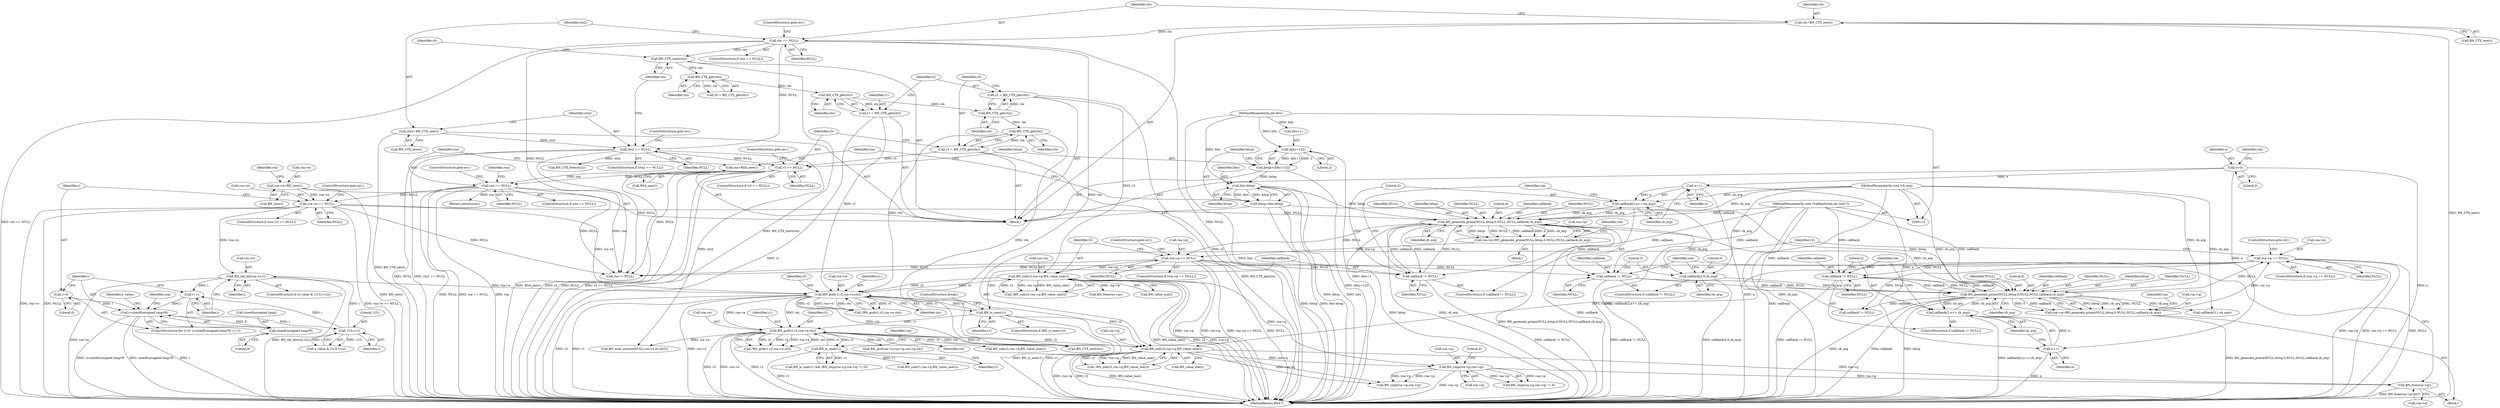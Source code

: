 digraph "0_openssl_db82b8f9bd432a59aea8e1014694e15fc457c2bb@API" {
"1000384" [label="(Call,BN_free(rsa->q))"];
"1000366" [label="(Call,BN_cmp(rsa->p,rsa->q))"];
"1000279" [label="(Call,BN_sub(r2,rsa->p,BN_value_one()))"];
"1000187" [label="(Call,r2 = BN_CTX_get(ctx))"];
"1000189" [label="(Call,BN_CTX_get(ctx))"];
"1000185" [label="(Call,BN_CTX_get(ctx))"];
"1000181" [label="(Call,BN_CTX_get(ctx))"];
"1000177" [label="(Call,BN_CTX_start(ctx))"];
"1000165" [label="(Call,ctx == NULL)"];
"1000161" [label="(Call,ctx=BN_CTX_new())"];
"1000288" [label="(Call,BN_gcd(r1,r2,rsa->e,ctx))"];
"1000297" [label="(Call,BN_is_one(r1))"];
"1000183" [label="(Call,r1 = BN_CTX_get(ctx))"];
"1000226" [label="(Call,rsa->e == NULL)"];
"1000220" [label="(Call,rsa->e=BN_new())"];
"1000216" [label="(Call,rsa == NULL)"];
"1000212" [label="(Call,rsa=RSA_new())"];
"1000196" [label="(Call,r3 == NULL)"];
"1000191" [label="(Call,r3 = BN_CTX_get(ctx))"];
"1000193" [label="(Call,BN_CTX_get(ctx))"];
"1000173" [label="(Call,ctx2 == NULL)"];
"1000169" [label="(Call,ctx2=BN_CTX_new())"];
"1000251" [label="(Call,BN_set_bit(rsa->e,i))"];
"1000248" [label="(Call,1UL<<i)"];
"1000236" [label="(Call,i<sizeof(unsigned long)*8)"];
"1000233" [label="(Call,i=0)"];
"1000242" [label="(Call,i++)"];
"1000238" [label="(Call,sizeof(unsigned long)*8)"];
"1000271" [label="(Call,rsa->p == NULL)"];
"1000258" [label="(Call,rsa->p=BN_generate_prime(NULL,bitsp,0,NULL,NULL,callback,cb_arg))"];
"1000262" [label="(Call,BN_generate_prime(NULL,bitsp,0,NULL,NULL,callback,cb_arg))"];
"1000301" [label="(Call,callback != NULL)"];
"1000117" [label="(MethodParameterIn,void (*callback)(int,int,void *))"];
"1000209" [label="(Call,bits-bitsp)"];
"1000115" [label="(MethodParameterIn,int bits)"];
"1000200" [label="(Call,bitsp=(bits+1)/2)"];
"1000202" [label="(Call,(bits+1)/2)"];
"1000304" [label="(Call,callback(2,n++,cb_arg))"];
"1000306" [label="(Call,n++)"];
"1000149" [label="(Call,n=0)"];
"1000118" [label="(MethodParameterIn,void *cb_arg)"];
"1000344" [label="(Call,BN_sub(r2,rsa->q,BN_value_one()))"];
"1000353" [label="(Call,BN_gcd(r1,r2,rsa->e,ctx))"];
"1000363" [label="(Call,BN_is_one(r1))"];
"1000336" [label="(Call,rsa->q == NULL)"];
"1000323" [label="(Call,rsa->q=BN_generate_prime(NULL,bitsq,0,NULL,NULL,callback,cb_arg))"];
"1000327" [label="(Call,BN_generate_prime(NULL,bitsq,0,NULL,NULL,callback,cb_arg))"];
"1000314" [label="(Call,callback != NULL)"];
"1000376" [label="(Call,callback != NULL)"];
"1000207" [label="(Call,bitsq=bits-bitsp)"];
"1000379" [label="(Call,callback(2,n++,cb_arg))"];
"1000381" [label="(Call,n++)"];
"1000317" [label="(Call,callback(3,0,cb_arg))"];
"1000303" [label="(Identifier,NULL)"];
"1000353" [label="(Call,BN_gcd(r1,r2,rsa->e,ctx))"];
"1000219" [label="(ControlStructure,goto err;)"];
"1000195" [label="(ControlStructure,if (r3 == NULL))"];
"1000202" [label="(Call,(bits+1)/2)"];
"1000305" [label="(Literal,2)"];
"1000115" [label="(MethodParameterIn,int bits)"];
"1000267" [label="(Identifier,NULL)"];
"1000191" [label="(Call,r3 = BN_CTX_get(ctx))"];
"1000200" [label="(Call,bitsp=(bits+1)/2)"];
"1000164" [label="(ControlStructure,if (ctx == NULL))"];
"1000278" [label="(Call,!BN_sub(r2,rsa->p,BN_value_one()))"];
"1000389" [label="(Call,callback != NULL)"];
"1000336" [label="(Call,rsa->q == NULL)"];
"1000222" [label="(Identifier,rsa)"];
"1000166" [label="(Identifier,ctx)"];
"1000354" [label="(Identifier,r1)"];
"1000324" [label="(Call,rsa->q)"];
"1000281" [label="(Call,rsa->p)"];
"1000187" [label="(Call,r2 = BN_CTX_get(ctx))"];
"1000315" [label="(Identifier,callback)"];
"1000578" [label="(Call,BN_CTX_end(ctx))"];
"1000231" [label="(ControlStructure,goto err;)"];
"1000480" [label="(Call,BN_mod_inverse(NULL,rsa->e,r0,ctx2))"];
"1000214" [label="(Call,RSA_new())"];
"1000398" [label="(Call,BN_cmp(rsa->p,rsa->q))"];
"1000270" [label="(ControlStructure,if (rsa->p == NULL))"];
"1000220" [label="(Call,rsa->e=BN_new())"];
"1000265" [label="(Literal,0)"];
"1000203" [label="(Call,bits+1)"];
"1000155" [label="(Identifier,ctx)"];
"1000328" [label="(Identifier,NULL)"];
"1000599" [label="(MethodReturn,RSA *)"];
"1000176" [label="(ControlStructure,goto err;)"];
"1000314" [label="(Call,callback != NULL)"];
"1000308" [label="(Identifier,cb_arg)"];
"1000190" [label="(Identifier,ctx)"];
"1000349" [label="(Call,BN_value_one())"];
"1000335" [label="(ControlStructure,if (rsa->q == NULL))"];
"1000386" [label="(Identifier,rsa)"];
"1000322" [label="(Block,)"];
"1000279" [label="(Call,BN_sub(r2,rsa->p,BN_value_one()))"];
"1000243" [label="(Identifier,i)"];
"1000236" [label="(Call,i<sizeof(unsigned long)*8)"];
"1000241" [label="(Literal,8)"];
"1000318" [label="(Literal,3)"];
"1000252" [label="(Call,rsa->e)"];
"1000268" [label="(Identifier,callback)"];
"1000341" [label="(ControlStructure,goto err;)"];
"1000377" [label="(Identifier,callback)"];
"1000189" [label="(Call,BN_CTX_get(ctx))"];
"1000307" [label="(Identifier,n)"];
"1000300" [label="(ControlStructure,if (callback != NULL))"];
"1000346" [label="(Call,rsa->q)"];
"1000365" [label="(Call,BN_cmp(rsa->p,rsa->q) != 0)"];
"1000198" [label="(Identifier,NULL)"];
"1000186" [label="(Identifier,ctx)"];
"1000197" [label="(Identifier,r3)"];
"1000337" [label="(Call,rsa->q)"];
"1000325" [label="(Identifier,rsa)"];
"1000383" [label="(Identifier,cb_arg)"];
"1000272" [label="(Call,rsa->p)"];
"1000228" [label="(Identifier,rsa)"];
"1000119" [label="(Block,)"];
"1000384" [label="(Call,BN_free(rsa->q))"];
"1000182" [label="(Identifier,ctx)"];
"1000224" [label="(Call,BN_new())"];
"1000258" [label="(Call,rsa->p=BN_generate_prime(NULL,bitsp,0,NULL,NULL,callback,cb_arg))"];
"1000180" [label="(Identifier,r0)"];
"1000334" [label="(Identifier,cb_arg)"];
"1000212" [label="(Call,rsa=RSA_new())"];
"1000316" [label="(Identifier,NULL)"];
"1000165" [label="(Call,ctx == NULL)"];
"1000260" [label="(Identifier,rsa)"];
"1000311" [label="(Identifier,rsa)"];
"1000192" [label="(Identifier,r3)"];
"1000297" [label="(Call,BN_is_one(r1))"];
"1000296" [label="(ControlStructure,if (BN_is_one(r1)))"];
"1000218" [label="(Identifier,NULL)"];
"1000330" [label="(Literal,0)"];
"1000226" [label="(Call,rsa->e == NULL)"];
"1000194" [label="(Identifier,ctx)"];
"1000215" [label="(ControlStructure,if (rsa == NULL))"];
"1000289" [label="(Identifier,r1)"];
"1000179" [label="(Call,r0 = BN_CTX_get(ctx))"];
"1000245" [label="(ControlStructure,if (e_value & (1UL<<i)))"];
"1000162" [label="(Identifier,ctx)"];
"1000225" [label="(ControlStructure,if (rsa->e == NULL))"];
"1000345" [label="(Identifier,r2)"];
"1000344" [label="(Call,BN_sub(r2,rsa->q,BN_value_one()))"];
"1000257" [label="(Block,)"];
"1000175" [label="(Identifier,NULL)"];
"1000242" [label="(Call,i++)"];
"1000381" [label="(Call,n++)"];
"1000262" [label="(Call,BN_generate_prime(NULL,bitsp,0,NULL,NULL,callback,cb_arg))"];
"1000151" [label="(Literal,0)"];
"1000177" [label="(Call,BN_CTX_start(ctx))"];
"1000248" [label="(Call,1UL<<i)"];
"1000343" [label="(Call,!BN_sub(r2,rsa->q,BN_value_one()))"];
"1000217" [label="(Identifier,rsa)"];
"1000288" [label="(Call,BN_gcd(r1,r2,rsa->e,ctx))"];
"1000302" [label="(Identifier,callback)"];
"1000320" [label="(Identifier,cb_arg)"];
"1000597" [label="(Return,return(rsa);)"];
"1000366" [label="(Call,BN_cmp(rsa->p,rsa->q))"];
"1000370" [label="(Call,rsa->q)"];
"1000238" [label="(Call,sizeof(unsigned long)*8)"];
"1000171" [label="(Call,BN_CTX_new())"];
"1000251" [label="(Call,BN_set_bit(rsa->e,i))"];
"1000304" [label="(Call,callback(2,n++,cb_arg))"];
"1000438" [label="(Call,BN_mul(rsa->n,rsa->p,rsa->q,ctx))"];
"1000230" [label="(Identifier,NULL)"];
"1000150" [label="(Identifier,n)"];
"1000169" [label="(Call,ctx2=BN_CTX_new())"];
"1000276" [label="(ControlStructure,goto err;)"];
"1000227" [label="(Call,rsa->e)"];
"1000313" [label="(ControlStructure,if (callback != NULL))"];
"1000306" [label="(Call,n++)"];
"1000209" [label="(Call,bits-bitsp)"];
"1000392" [label="(Call,callback(3,1,cb_arg))"];
"1000201" [label="(Identifier,bitsp)"];
"1000196" [label="(Call,r3 == NULL)"];
"1000368" [label="(Identifier,rsa)"];
"1000290" [label="(Identifier,r2)"];
"1000249" [label="(Literal,1UL)"];
"1000174" [label="(Identifier,ctx2)"];
"1000327" [label="(Call,BN_generate_prime(NULL,bitsq,0,NULL,NULL,callback,cb_arg))"];
"1000323" [label="(Call,rsa->q=BN_generate_prime(NULL,bitsq,0,NULL,NULL,callback,cb_arg))"];
"1000206" [label="(Literal,2)"];
"1000250" [label="(Identifier,i)"];
"1000375" [label="(ControlStructure,if (callback != NULL))"];
"1000359" [label="(Identifier,ctx)"];
"1000188" [label="(Identifier,r2)"];
"1000247" [label="(Identifier,e_value)"];
"1000255" [label="(Identifier,i)"];
"1000184" [label="(Identifier,r1)"];
"1000452" [label="(Call,BN_sub(r1,rsa->p,BN_value_one()))"];
"1000378" [label="(Identifier,NULL)"];
"1000173" [label="(Call,ctx2 == NULL)"];
"1000167" [label="(Identifier,NULL)"];
"1000271" [label="(Call,rsa->p == NULL)"];
"1000246" [label="(Call,e_value & (1UL<<i))"];
"1000364" [label="(Identifier,r1)"];
"1000269" [label="(Identifier,cb_arg)"];
"1000385" [label="(Call,rsa->q)"];
"1000294" [label="(Identifier,ctx)"];
"1000232" [label="(ControlStructure,for (i=0; i<sizeof(unsigned long)*8; i++))"];
"1000233" [label="(Call,i=0)"];
"1000210" [label="(Identifier,bits)"];
"1000235" [label="(Literal,0)"];
"1000333" [label="(Identifier,callback)"];
"1000199" [label="(ControlStructure,goto err;)"];
"1000373" [label="(Literal,0)"];
"1000309" [label="(Call,BN_free(rsa->p))"];
"1000118" [label="(MethodParameterIn,void *cb_arg)"];
"1000319" [label="(Literal,0)"];
"1000589" [label="(Call,rsa != NULL)"];
"1000331" [label="(Identifier,NULL)"];
"1000367" [label="(Call,rsa->p)"];
"1000211" [label="(Identifier,bitsp)"];
"1000284" [label="(Call,BN_value_one())"];
"1000352" [label="(Call,!BN_gcd(r1,r2,rsa->e,ctx))"];
"1000363" [label="(Call,BN_is_one(r1))"];
"1000161" [label="(Call,ctx=BN_CTX_new())"];
"1000263" [label="(Identifier,NULL)"];
"1000178" [label="(Identifier,ctx)"];
"1000376" [label="(Call,callback != NULL)"];
"1000216" [label="(Call,rsa == NULL)"];
"1000298" [label="(Identifier,r1)"];
"1000207" [label="(Call,bitsq=bits-bitsp)"];
"1000299" [label="(ControlStructure,break;)"];
"1000163" [label="(Call,BN_CTX_new())"];
"1000275" [label="(Identifier,NULL)"];
"1000280" [label="(Identifier,r2)"];
"1000273" [label="(Identifier,rsa)"];
"1000266" [label="(Identifier,NULL)"];
"1000317" [label="(Call,callback(3,0,cb_arg))"];
"1000291" [label="(Call,rsa->e)"];
"1000170" [label="(Identifier,ctx2)"];
"1000221" [label="(Call,rsa->e)"];
"1000379" [label="(Call,callback(2,n++,cb_arg))"];
"1000208" [label="(Identifier,bitsq)"];
"1000382" [label="(Identifier,n)"];
"1000340" [label="(Identifier,NULL)"];
"1000582" [label="(Call,BN_CTX_free(ctx2))"];
"1000338" [label="(Identifier,rsa)"];
"1000301" [label="(Call,callback != NULL)"];
"1000117" [label="(MethodParameterIn,void (*callback)(int,int,void *))"];
"1000362" [label="(Call,BN_is_one(r1) && (BN_cmp(rsa->p,rsa->q) != 0))"];
"1000183" [label="(Call,r1 = BN_CTX_get(ctx))"];
"1000355" [label="(Identifier,r2)"];
"1000234" [label="(Identifier,i)"];
"1000380" [label="(Literal,2)"];
"1000287" [label="(Call,!BN_gcd(r1,r2,rsa->e,ctx))"];
"1000237" [label="(Identifier,i)"];
"1000213" [label="(Identifier,rsa)"];
"1000181" [label="(Call,BN_CTX_get(ctx))"];
"1000329" [label="(Identifier,bitsq)"];
"1000332" [label="(Identifier,NULL)"];
"1000168" [label="(ControlStructure,goto err;)"];
"1000185" [label="(Call,BN_CTX_get(ctx))"];
"1000461" [label="(Call,BN_sub(r2,rsa->q,BN_value_one()))"];
"1000264" [label="(Identifier,bitsp)"];
"1000149" [label="(Call,n=0)"];
"1000259" [label="(Call,rsa->p)"];
"1000193" [label="(Call,BN_CTX_get(ctx))"];
"1000356" [label="(Call,rsa->e)"];
"1000172" [label="(ControlStructure,if (ctx2 == NULL))"];
"1000239" [label="(Call,sizeof(unsigned long))"];
"1000384" -> "1000322"  [label="AST: "];
"1000384" -> "1000385"  [label="CFG: "];
"1000385" -> "1000384"  [label="AST: "];
"1000325" -> "1000384"  [label="CFG: "];
"1000384" -> "1000599"  [label="DDG: BN_free(rsa->q)"];
"1000366" -> "1000384"  [label="DDG: rsa->q"];
"1000344" -> "1000384"  [label="DDG: rsa->q"];
"1000366" -> "1000365"  [label="AST: "];
"1000366" -> "1000370"  [label="CFG: "];
"1000367" -> "1000366"  [label="AST: "];
"1000370" -> "1000366"  [label="AST: "];
"1000373" -> "1000366"  [label="CFG: "];
"1000366" -> "1000599"  [label="DDG: rsa->p"];
"1000366" -> "1000365"  [label="DDG: rsa->p"];
"1000366" -> "1000365"  [label="DDG: rsa->q"];
"1000279" -> "1000366"  [label="DDG: rsa->p"];
"1000344" -> "1000366"  [label="DDG: rsa->q"];
"1000366" -> "1000398"  [label="DDG: rsa->p"];
"1000366" -> "1000398"  [label="DDG: rsa->q"];
"1000279" -> "1000278"  [label="AST: "];
"1000279" -> "1000284"  [label="CFG: "];
"1000280" -> "1000279"  [label="AST: "];
"1000281" -> "1000279"  [label="AST: "];
"1000284" -> "1000279"  [label="AST: "];
"1000278" -> "1000279"  [label="CFG: "];
"1000279" -> "1000599"  [label="DDG: BN_value_one()"];
"1000279" -> "1000599"  [label="DDG: r2"];
"1000279" -> "1000599"  [label="DDG: rsa->p"];
"1000279" -> "1000278"  [label="DDG: r2"];
"1000279" -> "1000278"  [label="DDG: rsa->p"];
"1000279" -> "1000278"  [label="DDG: BN_value_one()"];
"1000187" -> "1000279"  [label="DDG: r2"];
"1000288" -> "1000279"  [label="DDG: r2"];
"1000271" -> "1000279"  [label="DDG: rsa->p"];
"1000279" -> "1000288"  [label="DDG: r2"];
"1000279" -> "1000309"  [label="DDG: rsa->p"];
"1000279" -> "1000398"  [label="DDG: rsa->p"];
"1000187" -> "1000119"  [label="AST: "];
"1000187" -> "1000189"  [label="CFG: "];
"1000188" -> "1000187"  [label="AST: "];
"1000189" -> "1000187"  [label="AST: "];
"1000192" -> "1000187"  [label="CFG: "];
"1000187" -> "1000599"  [label="DDG: r2"];
"1000189" -> "1000187"  [label="DDG: ctx"];
"1000189" -> "1000190"  [label="CFG: "];
"1000190" -> "1000189"  [label="AST: "];
"1000185" -> "1000189"  [label="DDG: ctx"];
"1000189" -> "1000193"  [label="DDG: ctx"];
"1000185" -> "1000183"  [label="AST: "];
"1000185" -> "1000186"  [label="CFG: "];
"1000186" -> "1000185"  [label="AST: "];
"1000183" -> "1000185"  [label="CFG: "];
"1000185" -> "1000183"  [label="DDG: ctx"];
"1000181" -> "1000185"  [label="DDG: ctx"];
"1000181" -> "1000179"  [label="AST: "];
"1000181" -> "1000182"  [label="CFG: "];
"1000182" -> "1000181"  [label="AST: "];
"1000179" -> "1000181"  [label="CFG: "];
"1000181" -> "1000179"  [label="DDG: ctx"];
"1000177" -> "1000181"  [label="DDG: ctx"];
"1000177" -> "1000119"  [label="AST: "];
"1000177" -> "1000178"  [label="CFG: "];
"1000178" -> "1000177"  [label="AST: "];
"1000180" -> "1000177"  [label="CFG: "];
"1000177" -> "1000599"  [label="DDG: BN_CTX_start(ctx)"];
"1000165" -> "1000177"  [label="DDG: ctx"];
"1000165" -> "1000164"  [label="AST: "];
"1000165" -> "1000167"  [label="CFG: "];
"1000166" -> "1000165"  [label="AST: "];
"1000167" -> "1000165"  [label="AST: "];
"1000168" -> "1000165"  [label="CFG: "];
"1000170" -> "1000165"  [label="CFG: "];
"1000165" -> "1000599"  [label="DDG: NULL"];
"1000165" -> "1000599"  [label="DDG: ctx == NULL"];
"1000161" -> "1000165"  [label="DDG: ctx"];
"1000165" -> "1000173"  [label="DDG: NULL"];
"1000165" -> "1000578"  [label="DDG: ctx"];
"1000165" -> "1000589"  [label="DDG: NULL"];
"1000161" -> "1000119"  [label="AST: "];
"1000161" -> "1000163"  [label="CFG: "];
"1000162" -> "1000161"  [label="AST: "];
"1000163" -> "1000161"  [label="AST: "];
"1000166" -> "1000161"  [label="CFG: "];
"1000161" -> "1000599"  [label="DDG: BN_CTX_new()"];
"1000288" -> "1000287"  [label="AST: "];
"1000288" -> "1000294"  [label="CFG: "];
"1000289" -> "1000288"  [label="AST: "];
"1000290" -> "1000288"  [label="AST: "];
"1000291" -> "1000288"  [label="AST: "];
"1000294" -> "1000288"  [label="AST: "];
"1000287" -> "1000288"  [label="CFG: "];
"1000288" -> "1000599"  [label="DDG: rsa->e"];
"1000288" -> "1000599"  [label="DDG: r2"];
"1000288" -> "1000599"  [label="DDG: r1"];
"1000288" -> "1000287"  [label="DDG: r1"];
"1000288" -> "1000287"  [label="DDG: r2"];
"1000288" -> "1000287"  [label="DDG: rsa->e"];
"1000288" -> "1000287"  [label="DDG: ctx"];
"1000297" -> "1000288"  [label="DDG: r1"];
"1000183" -> "1000288"  [label="DDG: r1"];
"1000226" -> "1000288"  [label="DDG: rsa->e"];
"1000251" -> "1000288"  [label="DDG: rsa->e"];
"1000193" -> "1000288"  [label="DDG: ctx"];
"1000288" -> "1000297"  [label="DDG: r1"];
"1000288" -> "1000344"  [label="DDG: r2"];
"1000288" -> "1000353"  [label="DDG: rsa->e"];
"1000288" -> "1000353"  [label="DDG: ctx"];
"1000288" -> "1000578"  [label="DDG: ctx"];
"1000297" -> "1000296"  [label="AST: "];
"1000297" -> "1000298"  [label="CFG: "];
"1000298" -> "1000297"  [label="AST: "];
"1000299" -> "1000297"  [label="CFG: "];
"1000302" -> "1000297"  [label="CFG: "];
"1000297" -> "1000599"  [label="DDG: r1"];
"1000297" -> "1000599"  [label="DDG: BN_is_one(r1)"];
"1000297" -> "1000353"  [label="DDG: r1"];
"1000183" -> "1000119"  [label="AST: "];
"1000184" -> "1000183"  [label="AST: "];
"1000188" -> "1000183"  [label="CFG: "];
"1000183" -> "1000599"  [label="DDG: r1"];
"1000226" -> "1000225"  [label="AST: "];
"1000226" -> "1000230"  [label="CFG: "];
"1000227" -> "1000226"  [label="AST: "];
"1000230" -> "1000226"  [label="AST: "];
"1000231" -> "1000226"  [label="CFG: "];
"1000234" -> "1000226"  [label="CFG: "];
"1000226" -> "1000599"  [label="DDG: rsa->e == NULL"];
"1000226" -> "1000599"  [label="DDG: rsa->e"];
"1000226" -> "1000599"  [label="DDG: NULL"];
"1000220" -> "1000226"  [label="DDG: rsa->e"];
"1000216" -> "1000226"  [label="DDG: NULL"];
"1000226" -> "1000251"  [label="DDG: rsa->e"];
"1000226" -> "1000262"  [label="DDG: NULL"];
"1000226" -> "1000589"  [label="DDG: NULL"];
"1000220" -> "1000119"  [label="AST: "];
"1000220" -> "1000224"  [label="CFG: "];
"1000221" -> "1000220"  [label="AST: "];
"1000224" -> "1000220"  [label="AST: "];
"1000228" -> "1000220"  [label="CFG: "];
"1000220" -> "1000599"  [label="DDG: BN_new()"];
"1000216" -> "1000215"  [label="AST: "];
"1000216" -> "1000218"  [label="CFG: "];
"1000217" -> "1000216"  [label="AST: "];
"1000218" -> "1000216"  [label="AST: "];
"1000219" -> "1000216"  [label="CFG: "];
"1000222" -> "1000216"  [label="CFG: "];
"1000216" -> "1000599"  [label="DDG: rsa == NULL"];
"1000216" -> "1000599"  [label="DDG: rsa"];
"1000216" -> "1000599"  [label="DDG: NULL"];
"1000212" -> "1000216"  [label="DDG: rsa"];
"1000196" -> "1000216"  [label="DDG: NULL"];
"1000216" -> "1000589"  [label="DDG: rsa"];
"1000216" -> "1000589"  [label="DDG: NULL"];
"1000216" -> "1000597"  [label="DDG: rsa"];
"1000212" -> "1000119"  [label="AST: "];
"1000212" -> "1000214"  [label="CFG: "];
"1000213" -> "1000212"  [label="AST: "];
"1000214" -> "1000212"  [label="AST: "];
"1000217" -> "1000212"  [label="CFG: "];
"1000212" -> "1000599"  [label="DDG: RSA_new()"];
"1000196" -> "1000195"  [label="AST: "];
"1000196" -> "1000198"  [label="CFG: "];
"1000197" -> "1000196"  [label="AST: "];
"1000198" -> "1000196"  [label="AST: "];
"1000199" -> "1000196"  [label="CFG: "];
"1000201" -> "1000196"  [label="CFG: "];
"1000196" -> "1000599"  [label="DDG: r3"];
"1000196" -> "1000599"  [label="DDG: r3 == NULL"];
"1000196" -> "1000599"  [label="DDG: NULL"];
"1000191" -> "1000196"  [label="DDG: r3"];
"1000173" -> "1000196"  [label="DDG: NULL"];
"1000196" -> "1000589"  [label="DDG: NULL"];
"1000191" -> "1000119"  [label="AST: "];
"1000191" -> "1000193"  [label="CFG: "];
"1000192" -> "1000191"  [label="AST: "];
"1000193" -> "1000191"  [label="AST: "];
"1000197" -> "1000191"  [label="CFG: "];
"1000191" -> "1000599"  [label="DDG: BN_CTX_get(ctx)"];
"1000193" -> "1000191"  [label="DDG: ctx"];
"1000193" -> "1000194"  [label="CFG: "];
"1000194" -> "1000193"  [label="AST: "];
"1000193" -> "1000578"  [label="DDG: ctx"];
"1000173" -> "1000172"  [label="AST: "];
"1000173" -> "1000175"  [label="CFG: "];
"1000174" -> "1000173"  [label="AST: "];
"1000175" -> "1000173"  [label="AST: "];
"1000176" -> "1000173"  [label="CFG: "];
"1000178" -> "1000173"  [label="CFG: "];
"1000173" -> "1000599"  [label="DDG: ctx2 == NULL"];
"1000173" -> "1000599"  [label="DDG: NULL"];
"1000169" -> "1000173"  [label="DDG: ctx2"];
"1000173" -> "1000480"  [label="DDG: ctx2"];
"1000173" -> "1000582"  [label="DDG: ctx2"];
"1000173" -> "1000589"  [label="DDG: NULL"];
"1000169" -> "1000119"  [label="AST: "];
"1000169" -> "1000171"  [label="CFG: "];
"1000170" -> "1000169"  [label="AST: "];
"1000171" -> "1000169"  [label="AST: "];
"1000174" -> "1000169"  [label="CFG: "];
"1000169" -> "1000599"  [label="DDG: BN_CTX_new()"];
"1000251" -> "1000245"  [label="AST: "];
"1000251" -> "1000255"  [label="CFG: "];
"1000252" -> "1000251"  [label="AST: "];
"1000255" -> "1000251"  [label="AST: "];
"1000243" -> "1000251"  [label="CFG: "];
"1000251" -> "1000599"  [label="DDG: BN_set_bit(rsa->e,i)"];
"1000251" -> "1000599"  [label="DDG: rsa->e"];
"1000251" -> "1000242"  [label="DDG: i"];
"1000248" -> "1000251"  [label="DDG: i"];
"1000248" -> "1000246"  [label="AST: "];
"1000248" -> "1000250"  [label="CFG: "];
"1000249" -> "1000248"  [label="AST: "];
"1000250" -> "1000248"  [label="AST: "];
"1000246" -> "1000248"  [label="CFG: "];
"1000248" -> "1000242"  [label="DDG: i"];
"1000248" -> "1000246"  [label="DDG: 1UL"];
"1000248" -> "1000246"  [label="DDG: i"];
"1000236" -> "1000248"  [label="DDG: i"];
"1000236" -> "1000232"  [label="AST: "];
"1000236" -> "1000238"  [label="CFG: "];
"1000237" -> "1000236"  [label="AST: "];
"1000238" -> "1000236"  [label="AST: "];
"1000247" -> "1000236"  [label="CFG: "];
"1000260" -> "1000236"  [label="CFG: "];
"1000236" -> "1000599"  [label="DDG: i"];
"1000236" -> "1000599"  [label="DDG: i<sizeof(unsigned long)*8"];
"1000236" -> "1000599"  [label="DDG: sizeof(unsigned long)*8"];
"1000233" -> "1000236"  [label="DDG: i"];
"1000242" -> "1000236"  [label="DDG: i"];
"1000238" -> "1000236"  [label="DDG: 8"];
"1000233" -> "1000232"  [label="AST: "];
"1000233" -> "1000235"  [label="CFG: "];
"1000234" -> "1000233"  [label="AST: "];
"1000235" -> "1000233"  [label="AST: "];
"1000237" -> "1000233"  [label="CFG: "];
"1000242" -> "1000232"  [label="AST: "];
"1000242" -> "1000243"  [label="CFG: "];
"1000243" -> "1000242"  [label="AST: "];
"1000237" -> "1000242"  [label="CFG: "];
"1000238" -> "1000241"  [label="CFG: "];
"1000239" -> "1000238"  [label="AST: "];
"1000241" -> "1000238"  [label="AST: "];
"1000271" -> "1000270"  [label="AST: "];
"1000271" -> "1000275"  [label="CFG: "];
"1000272" -> "1000271"  [label="AST: "];
"1000275" -> "1000271"  [label="AST: "];
"1000276" -> "1000271"  [label="CFG: "];
"1000280" -> "1000271"  [label="CFG: "];
"1000271" -> "1000599"  [label="DDG: NULL"];
"1000271" -> "1000599"  [label="DDG: rsa->p"];
"1000271" -> "1000599"  [label="DDG: rsa->p == NULL"];
"1000258" -> "1000271"  [label="DDG: rsa->p"];
"1000262" -> "1000271"  [label="DDG: NULL"];
"1000271" -> "1000301"  [label="DDG: NULL"];
"1000271" -> "1000314"  [label="DDG: NULL"];
"1000271" -> "1000589"  [label="DDG: NULL"];
"1000258" -> "1000257"  [label="AST: "];
"1000258" -> "1000262"  [label="CFG: "];
"1000259" -> "1000258"  [label="AST: "];
"1000262" -> "1000258"  [label="AST: "];
"1000273" -> "1000258"  [label="CFG: "];
"1000258" -> "1000599"  [label="DDG: BN_generate_prime(NULL,bitsp,0,NULL,NULL,callback,cb_arg)"];
"1000262" -> "1000258"  [label="DDG: bitsp"];
"1000262" -> "1000258"  [label="DDG: NULL"];
"1000262" -> "1000258"  [label="DDG: callback"];
"1000262" -> "1000258"  [label="DDG: 0"];
"1000262" -> "1000258"  [label="DDG: cb_arg"];
"1000262" -> "1000269"  [label="CFG: "];
"1000263" -> "1000262"  [label="AST: "];
"1000264" -> "1000262"  [label="AST: "];
"1000265" -> "1000262"  [label="AST: "];
"1000266" -> "1000262"  [label="AST: "];
"1000267" -> "1000262"  [label="AST: "];
"1000268" -> "1000262"  [label="AST: "];
"1000269" -> "1000262"  [label="AST: "];
"1000262" -> "1000599"  [label="DDG: cb_arg"];
"1000262" -> "1000599"  [label="DDG: callback"];
"1000262" -> "1000599"  [label="DDG: bitsp"];
"1000301" -> "1000262"  [label="DDG: NULL"];
"1000301" -> "1000262"  [label="DDG: callback"];
"1000209" -> "1000262"  [label="DDG: bitsp"];
"1000117" -> "1000262"  [label="DDG: callback"];
"1000304" -> "1000262"  [label="DDG: cb_arg"];
"1000118" -> "1000262"  [label="DDG: cb_arg"];
"1000262" -> "1000301"  [label="DDG: callback"];
"1000262" -> "1000304"  [label="DDG: cb_arg"];
"1000262" -> "1000314"  [label="DDG: callback"];
"1000262" -> "1000317"  [label="DDG: cb_arg"];
"1000262" -> "1000327"  [label="DDG: cb_arg"];
"1000301" -> "1000300"  [label="AST: "];
"1000301" -> "1000303"  [label="CFG: "];
"1000302" -> "1000301"  [label="AST: "];
"1000303" -> "1000301"  [label="AST: "];
"1000305" -> "1000301"  [label="CFG: "];
"1000311" -> "1000301"  [label="CFG: "];
"1000301" -> "1000599"  [label="DDG: callback != NULL"];
"1000117" -> "1000301"  [label="DDG: callback"];
"1000117" -> "1000114"  [label="AST: "];
"1000117" -> "1000599"  [label="DDG: callback"];
"1000117" -> "1000314"  [label="DDG: callback"];
"1000117" -> "1000327"  [label="DDG: callback"];
"1000117" -> "1000376"  [label="DDG: callback"];
"1000117" -> "1000389"  [label="DDG: callback"];
"1000209" -> "1000207"  [label="AST: "];
"1000209" -> "1000211"  [label="CFG: "];
"1000210" -> "1000209"  [label="AST: "];
"1000211" -> "1000209"  [label="AST: "];
"1000207" -> "1000209"  [label="CFG: "];
"1000209" -> "1000599"  [label="DDG: bits"];
"1000209" -> "1000599"  [label="DDG: bitsp"];
"1000209" -> "1000207"  [label="DDG: bits"];
"1000209" -> "1000207"  [label="DDG: bitsp"];
"1000115" -> "1000209"  [label="DDG: bits"];
"1000200" -> "1000209"  [label="DDG: bitsp"];
"1000115" -> "1000114"  [label="AST: "];
"1000115" -> "1000599"  [label="DDG: bits"];
"1000115" -> "1000202"  [label="DDG: bits"];
"1000115" -> "1000203"  [label="DDG: bits"];
"1000200" -> "1000119"  [label="AST: "];
"1000200" -> "1000202"  [label="CFG: "];
"1000201" -> "1000200"  [label="AST: "];
"1000202" -> "1000200"  [label="AST: "];
"1000208" -> "1000200"  [label="CFG: "];
"1000200" -> "1000599"  [label="DDG: (bits+1)/2"];
"1000202" -> "1000200"  [label="DDG: bits+1"];
"1000202" -> "1000200"  [label="DDG: 2"];
"1000202" -> "1000206"  [label="CFG: "];
"1000203" -> "1000202"  [label="AST: "];
"1000206" -> "1000202"  [label="AST: "];
"1000202" -> "1000599"  [label="DDG: bits+1"];
"1000304" -> "1000300"  [label="AST: "];
"1000304" -> "1000308"  [label="CFG: "];
"1000305" -> "1000304"  [label="AST: "];
"1000306" -> "1000304"  [label="AST: "];
"1000308" -> "1000304"  [label="AST: "];
"1000311" -> "1000304"  [label="CFG: "];
"1000304" -> "1000599"  [label="DDG: callback(2,n++,cb_arg)"];
"1000306" -> "1000304"  [label="DDG: n"];
"1000118" -> "1000304"  [label="DDG: cb_arg"];
"1000306" -> "1000307"  [label="CFG: "];
"1000307" -> "1000306"  [label="AST: "];
"1000308" -> "1000306"  [label="CFG: "];
"1000306" -> "1000599"  [label="DDG: n"];
"1000149" -> "1000306"  [label="DDG: n"];
"1000306" -> "1000381"  [label="DDG: n"];
"1000149" -> "1000119"  [label="AST: "];
"1000149" -> "1000151"  [label="CFG: "];
"1000150" -> "1000149"  [label="AST: "];
"1000151" -> "1000149"  [label="AST: "];
"1000155" -> "1000149"  [label="CFG: "];
"1000149" -> "1000599"  [label="DDG: n"];
"1000149" -> "1000381"  [label="DDG: n"];
"1000118" -> "1000114"  [label="AST: "];
"1000118" -> "1000599"  [label="DDG: cb_arg"];
"1000118" -> "1000317"  [label="DDG: cb_arg"];
"1000118" -> "1000327"  [label="DDG: cb_arg"];
"1000118" -> "1000379"  [label="DDG: cb_arg"];
"1000118" -> "1000392"  [label="DDG: cb_arg"];
"1000344" -> "1000343"  [label="AST: "];
"1000344" -> "1000349"  [label="CFG: "];
"1000345" -> "1000344"  [label="AST: "];
"1000346" -> "1000344"  [label="AST: "];
"1000349" -> "1000344"  [label="AST: "];
"1000343" -> "1000344"  [label="CFG: "];
"1000344" -> "1000599"  [label="DDG: BN_value_one()"];
"1000344" -> "1000599"  [label="DDG: rsa->q"];
"1000344" -> "1000599"  [label="DDG: r2"];
"1000344" -> "1000343"  [label="DDG: r2"];
"1000344" -> "1000343"  [label="DDG: rsa->q"];
"1000344" -> "1000343"  [label="DDG: BN_value_one()"];
"1000353" -> "1000344"  [label="DDG: r2"];
"1000336" -> "1000344"  [label="DDG: rsa->q"];
"1000344" -> "1000353"  [label="DDG: r2"];
"1000344" -> "1000398"  [label="DDG: rsa->q"];
"1000353" -> "1000352"  [label="AST: "];
"1000353" -> "1000359"  [label="CFG: "];
"1000354" -> "1000353"  [label="AST: "];
"1000355" -> "1000353"  [label="AST: "];
"1000356" -> "1000353"  [label="AST: "];
"1000359" -> "1000353"  [label="AST: "];
"1000352" -> "1000353"  [label="CFG: "];
"1000353" -> "1000599"  [label="DDG: rsa->e"];
"1000353" -> "1000599"  [label="DDG: r1"];
"1000353" -> "1000599"  [label="DDG: r2"];
"1000353" -> "1000352"  [label="DDG: r1"];
"1000353" -> "1000352"  [label="DDG: r2"];
"1000353" -> "1000352"  [label="DDG: rsa->e"];
"1000353" -> "1000352"  [label="DDG: ctx"];
"1000363" -> "1000353"  [label="DDG: r1"];
"1000353" -> "1000363"  [label="DDG: r1"];
"1000353" -> "1000438"  [label="DDG: ctx"];
"1000353" -> "1000461"  [label="DDG: r2"];
"1000353" -> "1000480"  [label="DDG: rsa->e"];
"1000353" -> "1000578"  [label="DDG: ctx"];
"1000363" -> "1000362"  [label="AST: "];
"1000363" -> "1000364"  [label="CFG: "];
"1000364" -> "1000363"  [label="AST: "];
"1000368" -> "1000363"  [label="CFG: "];
"1000362" -> "1000363"  [label="CFG: "];
"1000363" -> "1000599"  [label="DDG: r1"];
"1000363" -> "1000362"  [label="DDG: r1"];
"1000363" -> "1000452"  [label="DDG: r1"];
"1000336" -> "1000335"  [label="AST: "];
"1000336" -> "1000340"  [label="CFG: "];
"1000337" -> "1000336"  [label="AST: "];
"1000340" -> "1000336"  [label="AST: "];
"1000341" -> "1000336"  [label="CFG: "];
"1000345" -> "1000336"  [label="CFG: "];
"1000336" -> "1000599"  [label="DDG: rsa->q == NULL"];
"1000336" -> "1000599"  [label="DDG: NULL"];
"1000336" -> "1000599"  [label="DDG: rsa->q"];
"1000323" -> "1000336"  [label="DDG: rsa->q"];
"1000327" -> "1000336"  [label="DDG: NULL"];
"1000336" -> "1000376"  [label="DDG: NULL"];
"1000336" -> "1000389"  [label="DDG: NULL"];
"1000336" -> "1000589"  [label="DDG: NULL"];
"1000323" -> "1000322"  [label="AST: "];
"1000323" -> "1000327"  [label="CFG: "];
"1000324" -> "1000323"  [label="AST: "];
"1000327" -> "1000323"  [label="AST: "];
"1000338" -> "1000323"  [label="CFG: "];
"1000323" -> "1000599"  [label="DDG: BN_generate_prime(NULL,bitsq,0,NULL,NULL,callback,cb_arg)"];
"1000327" -> "1000323"  [label="DDG: bitsq"];
"1000327" -> "1000323"  [label="DDG: cb_arg"];
"1000327" -> "1000323"  [label="DDG: NULL"];
"1000327" -> "1000323"  [label="DDG: callback"];
"1000327" -> "1000323"  [label="DDG: 0"];
"1000327" -> "1000334"  [label="CFG: "];
"1000328" -> "1000327"  [label="AST: "];
"1000329" -> "1000327"  [label="AST: "];
"1000330" -> "1000327"  [label="AST: "];
"1000331" -> "1000327"  [label="AST: "];
"1000332" -> "1000327"  [label="AST: "];
"1000333" -> "1000327"  [label="AST: "];
"1000334" -> "1000327"  [label="AST: "];
"1000327" -> "1000599"  [label="DDG: cb_arg"];
"1000327" -> "1000599"  [label="DDG: callback"];
"1000327" -> "1000599"  [label="DDG: bitsq"];
"1000314" -> "1000327"  [label="DDG: NULL"];
"1000314" -> "1000327"  [label="DDG: callback"];
"1000376" -> "1000327"  [label="DDG: NULL"];
"1000376" -> "1000327"  [label="DDG: callback"];
"1000207" -> "1000327"  [label="DDG: bitsq"];
"1000379" -> "1000327"  [label="DDG: cb_arg"];
"1000317" -> "1000327"  [label="DDG: cb_arg"];
"1000327" -> "1000376"  [label="DDG: callback"];
"1000327" -> "1000379"  [label="DDG: cb_arg"];
"1000327" -> "1000389"  [label="DDG: callback"];
"1000327" -> "1000392"  [label="DDG: cb_arg"];
"1000314" -> "1000313"  [label="AST: "];
"1000314" -> "1000316"  [label="CFG: "];
"1000315" -> "1000314"  [label="AST: "];
"1000316" -> "1000314"  [label="AST: "];
"1000318" -> "1000314"  [label="CFG: "];
"1000325" -> "1000314"  [label="CFG: "];
"1000314" -> "1000599"  [label="DDG: callback != NULL"];
"1000376" -> "1000375"  [label="AST: "];
"1000376" -> "1000378"  [label="CFG: "];
"1000377" -> "1000376"  [label="AST: "];
"1000378" -> "1000376"  [label="AST: "];
"1000380" -> "1000376"  [label="CFG: "];
"1000386" -> "1000376"  [label="CFG: "];
"1000376" -> "1000599"  [label="DDG: callback != NULL"];
"1000207" -> "1000119"  [label="AST: "];
"1000208" -> "1000207"  [label="AST: "];
"1000213" -> "1000207"  [label="CFG: "];
"1000207" -> "1000599"  [label="DDG: bits-bitsp"];
"1000207" -> "1000599"  [label="DDG: bitsq"];
"1000379" -> "1000375"  [label="AST: "];
"1000379" -> "1000383"  [label="CFG: "];
"1000380" -> "1000379"  [label="AST: "];
"1000381" -> "1000379"  [label="AST: "];
"1000383" -> "1000379"  [label="AST: "];
"1000386" -> "1000379"  [label="CFG: "];
"1000379" -> "1000599"  [label="DDG: callback(2,n++,cb_arg)"];
"1000381" -> "1000379"  [label="DDG: n"];
"1000381" -> "1000382"  [label="CFG: "];
"1000382" -> "1000381"  [label="AST: "];
"1000383" -> "1000381"  [label="CFG: "];
"1000381" -> "1000599"  [label="DDG: n"];
"1000317" -> "1000313"  [label="AST: "];
"1000317" -> "1000320"  [label="CFG: "];
"1000318" -> "1000317"  [label="AST: "];
"1000319" -> "1000317"  [label="AST: "];
"1000320" -> "1000317"  [label="AST: "];
"1000325" -> "1000317"  [label="CFG: "];
"1000317" -> "1000599"  [label="DDG: callback(3,0,cb_arg)"];
}
